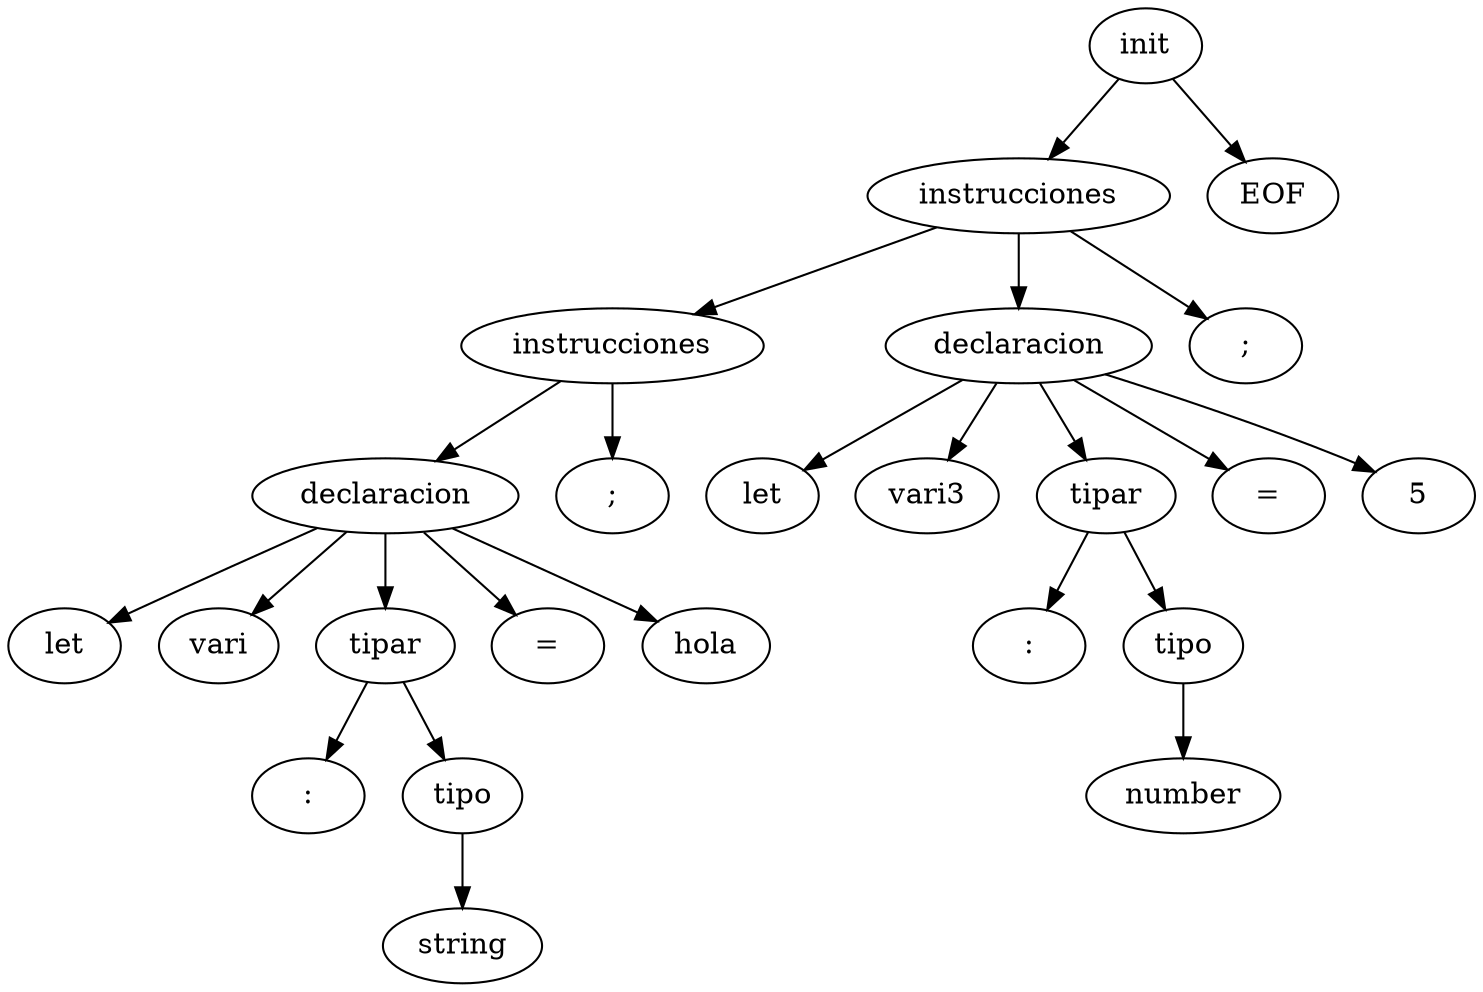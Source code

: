 digraph G {
n0[label="init"];
n1[label="instrucciones"];
n0->n1
n2[label="instrucciones"];
n1->n2
n3[label="declaracion"];
n2->n3
n4[label="let"];
n3->n4
n5[label="vari"];
n3->n5
n6[label="tipar"];
n3->n6
n7[label=":"];
n6->n7
n8[label="tipo"];
n6->n8
n9[label="string"];
n8->n9
n10[label="="];
n3->n10
n11[label="hola"];
n3->n11
n12[label=";"];
n2->n12
n13[label="declaracion"];
n1->n13
n14[label="let"];
n13->n14
n15[label="vari3"];
n13->n15
n16[label="tipar"];
n13->n16
n17[label=":"];
n16->n17
n18[label="tipo"];
n16->n18
n19[label="number"];
n18->n19
n20[label="="];
n13->n20
n21[label="5"];
n13->n21
n22[label=";"];
n1->n22
n23[label="EOF"];
n0->n23
}